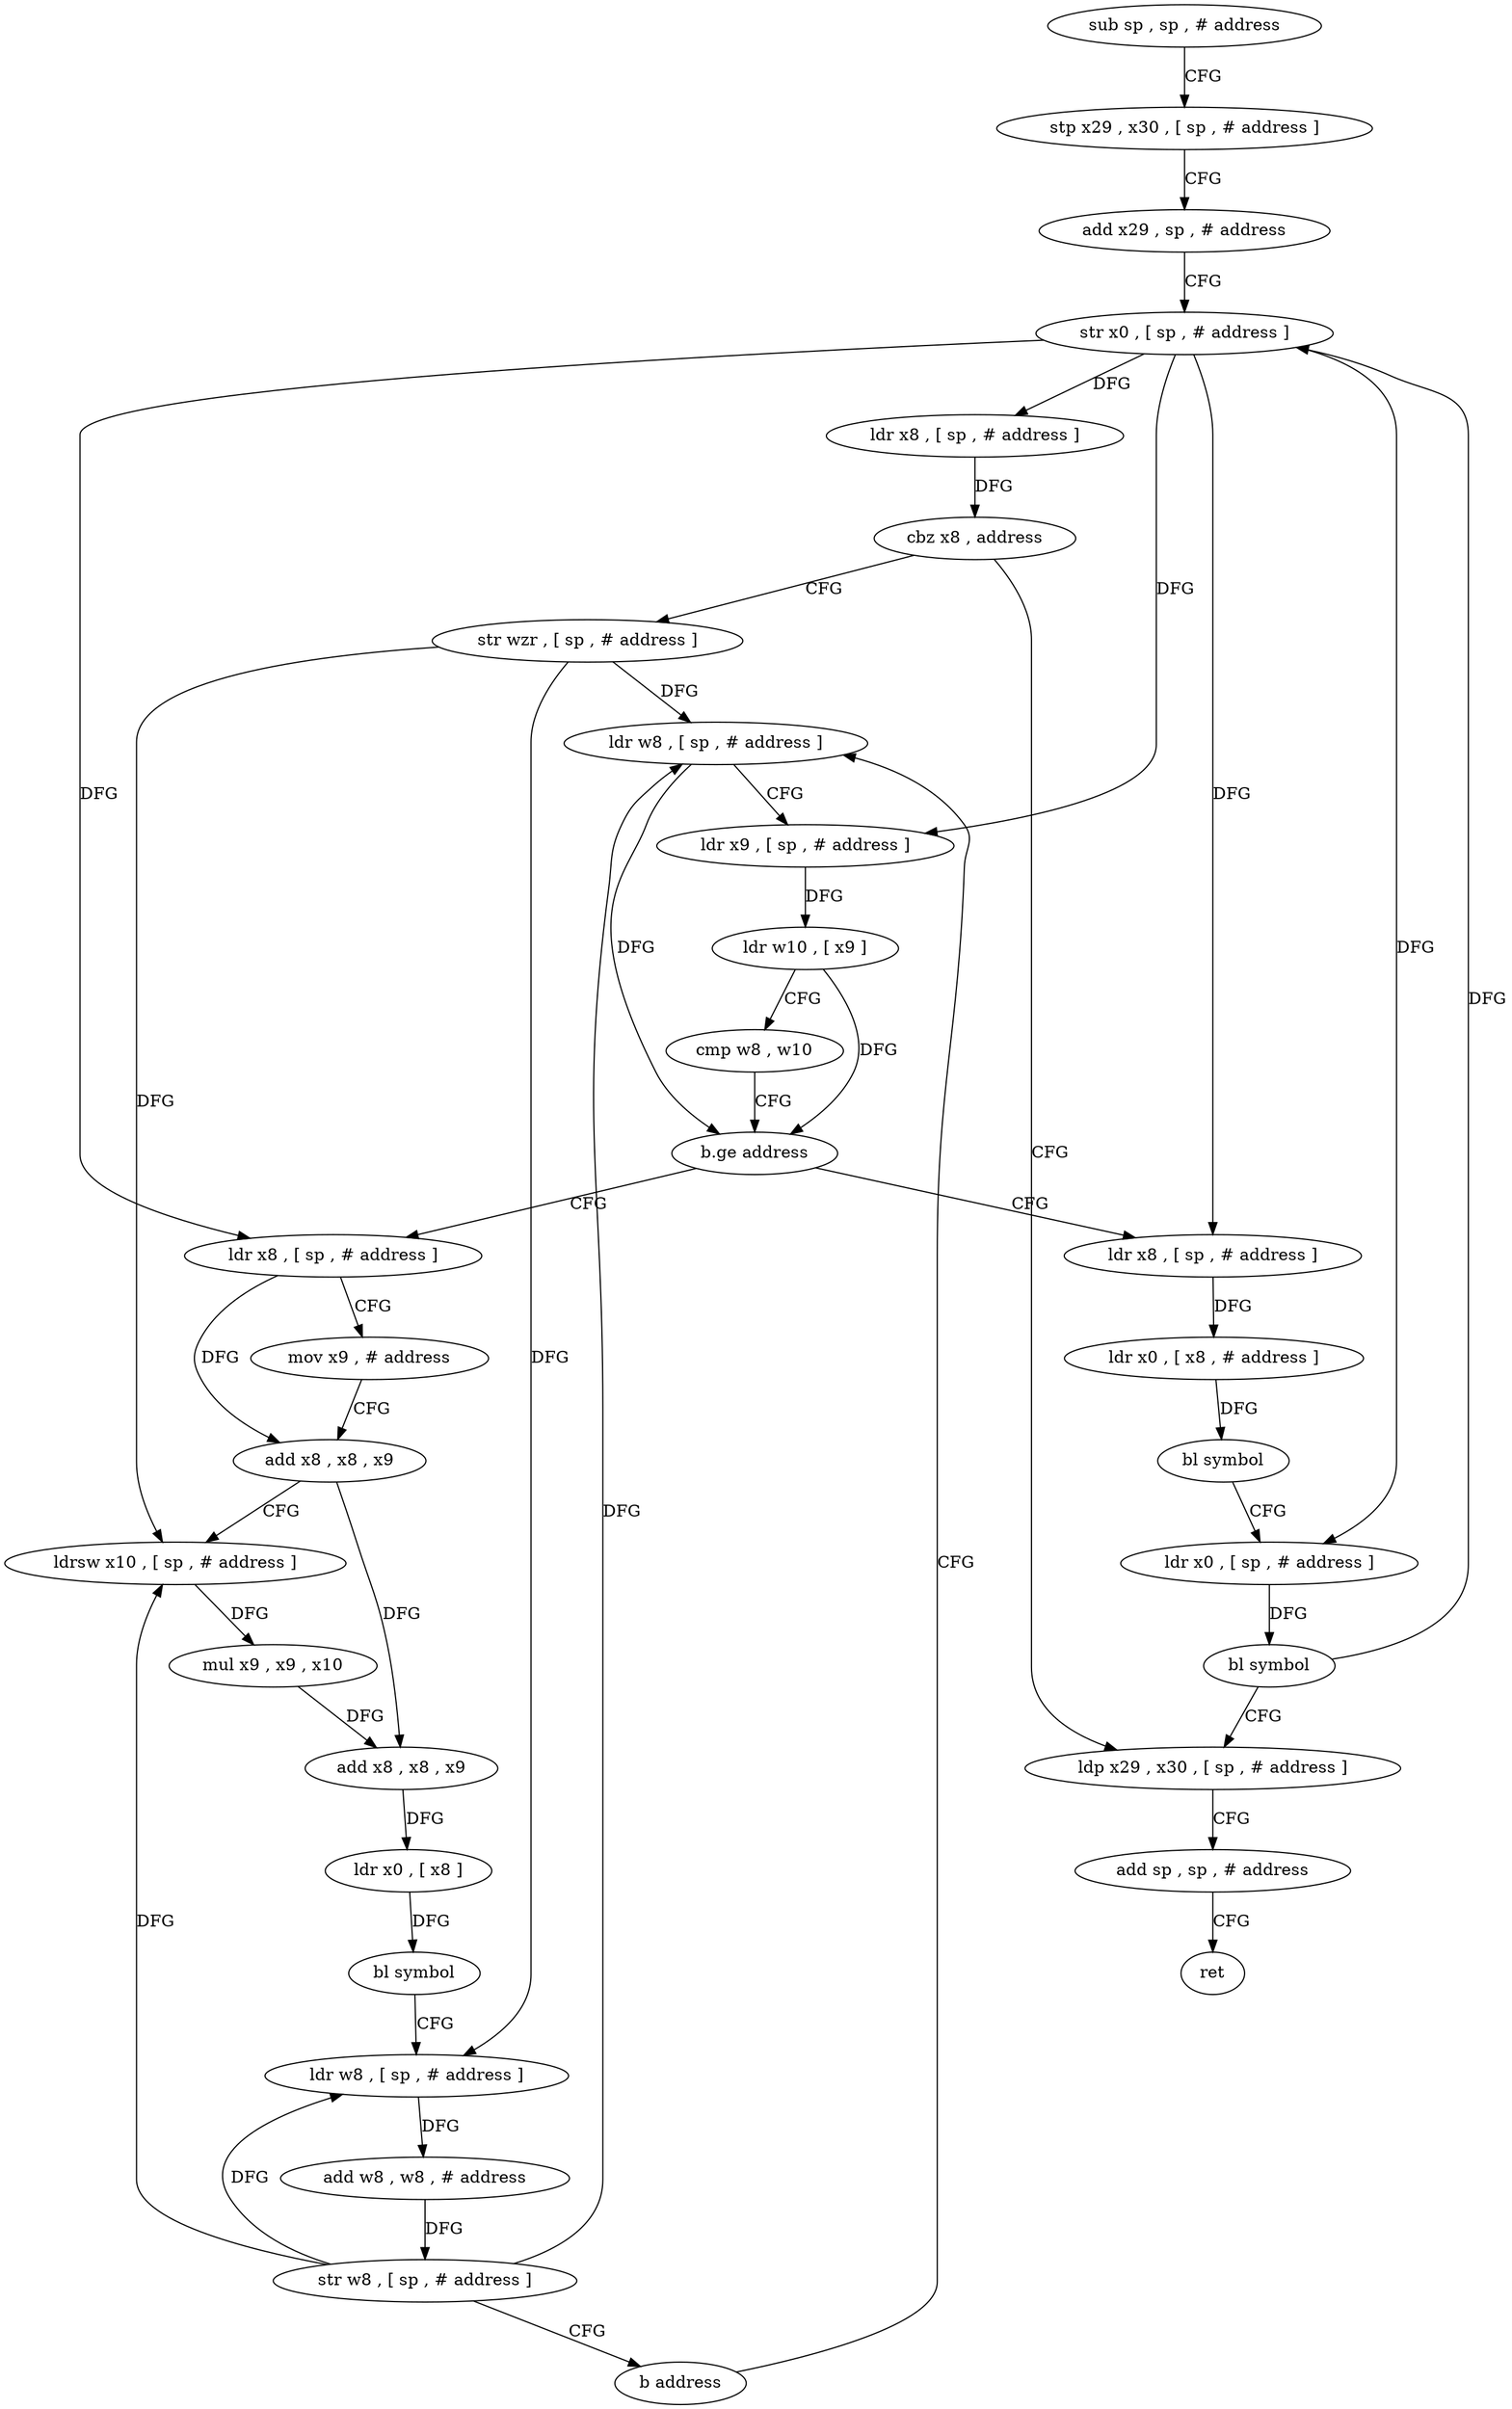 digraph "func" {
"69752" [label = "sub sp , sp , # address" ]
"69756" [label = "stp x29 , x30 , [ sp , # address ]" ]
"69760" [label = "add x29 , sp , # address" ]
"69764" [label = "str x0 , [ sp , # address ]" ]
"69768" [label = "ldr x8 , [ sp , # address ]" ]
"69772" [label = "cbz x8 , address" ]
"69868" [label = "ldp x29 , x30 , [ sp , # address ]" ]
"69776" [label = "str wzr , [ sp , # address ]" ]
"69872" [label = "add sp , sp , # address" ]
"69876" [label = "ret" ]
"69780" [label = "ldr w8 , [ sp , # address ]" ]
"69848" [label = "ldr x8 , [ sp , # address ]" ]
"69852" [label = "ldr x0 , [ x8 , # address ]" ]
"69856" [label = "bl symbol" ]
"69860" [label = "ldr x0 , [ sp , # address ]" ]
"69864" [label = "bl symbol" ]
"69800" [label = "ldr x8 , [ sp , # address ]" ]
"69804" [label = "mov x9 , # address" ]
"69808" [label = "add x8 , x8 , x9" ]
"69812" [label = "ldrsw x10 , [ sp , # address ]" ]
"69816" [label = "mul x9 , x9 , x10" ]
"69820" [label = "add x8 , x8 , x9" ]
"69824" [label = "ldr x0 , [ x8 ]" ]
"69828" [label = "bl symbol" ]
"69832" [label = "ldr w8 , [ sp , # address ]" ]
"69836" [label = "add w8 , w8 , # address" ]
"69840" [label = "str w8 , [ sp , # address ]" ]
"69844" [label = "b address" ]
"69784" [label = "ldr x9 , [ sp , # address ]" ]
"69788" [label = "ldr w10 , [ x9 ]" ]
"69792" [label = "cmp w8 , w10" ]
"69796" [label = "b.ge address" ]
"69752" -> "69756" [ label = "CFG" ]
"69756" -> "69760" [ label = "CFG" ]
"69760" -> "69764" [ label = "CFG" ]
"69764" -> "69768" [ label = "DFG" ]
"69764" -> "69784" [ label = "DFG" ]
"69764" -> "69848" [ label = "DFG" ]
"69764" -> "69860" [ label = "DFG" ]
"69764" -> "69800" [ label = "DFG" ]
"69768" -> "69772" [ label = "DFG" ]
"69772" -> "69868" [ label = "CFG" ]
"69772" -> "69776" [ label = "CFG" ]
"69868" -> "69872" [ label = "CFG" ]
"69776" -> "69780" [ label = "DFG" ]
"69776" -> "69812" [ label = "DFG" ]
"69776" -> "69832" [ label = "DFG" ]
"69872" -> "69876" [ label = "CFG" ]
"69780" -> "69784" [ label = "CFG" ]
"69780" -> "69796" [ label = "DFG" ]
"69848" -> "69852" [ label = "DFG" ]
"69852" -> "69856" [ label = "DFG" ]
"69856" -> "69860" [ label = "CFG" ]
"69860" -> "69864" [ label = "DFG" ]
"69864" -> "69868" [ label = "CFG" ]
"69864" -> "69764" [ label = "DFG" ]
"69800" -> "69804" [ label = "CFG" ]
"69800" -> "69808" [ label = "DFG" ]
"69804" -> "69808" [ label = "CFG" ]
"69808" -> "69812" [ label = "CFG" ]
"69808" -> "69820" [ label = "DFG" ]
"69812" -> "69816" [ label = "DFG" ]
"69816" -> "69820" [ label = "DFG" ]
"69820" -> "69824" [ label = "DFG" ]
"69824" -> "69828" [ label = "DFG" ]
"69828" -> "69832" [ label = "CFG" ]
"69832" -> "69836" [ label = "DFG" ]
"69836" -> "69840" [ label = "DFG" ]
"69840" -> "69844" [ label = "CFG" ]
"69840" -> "69780" [ label = "DFG" ]
"69840" -> "69812" [ label = "DFG" ]
"69840" -> "69832" [ label = "DFG" ]
"69844" -> "69780" [ label = "CFG" ]
"69784" -> "69788" [ label = "DFG" ]
"69788" -> "69792" [ label = "CFG" ]
"69788" -> "69796" [ label = "DFG" ]
"69792" -> "69796" [ label = "CFG" ]
"69796" -> "69848" [ label = "CFG" ]
"69796" -> "69800" [ label = "CFG" ]
}
